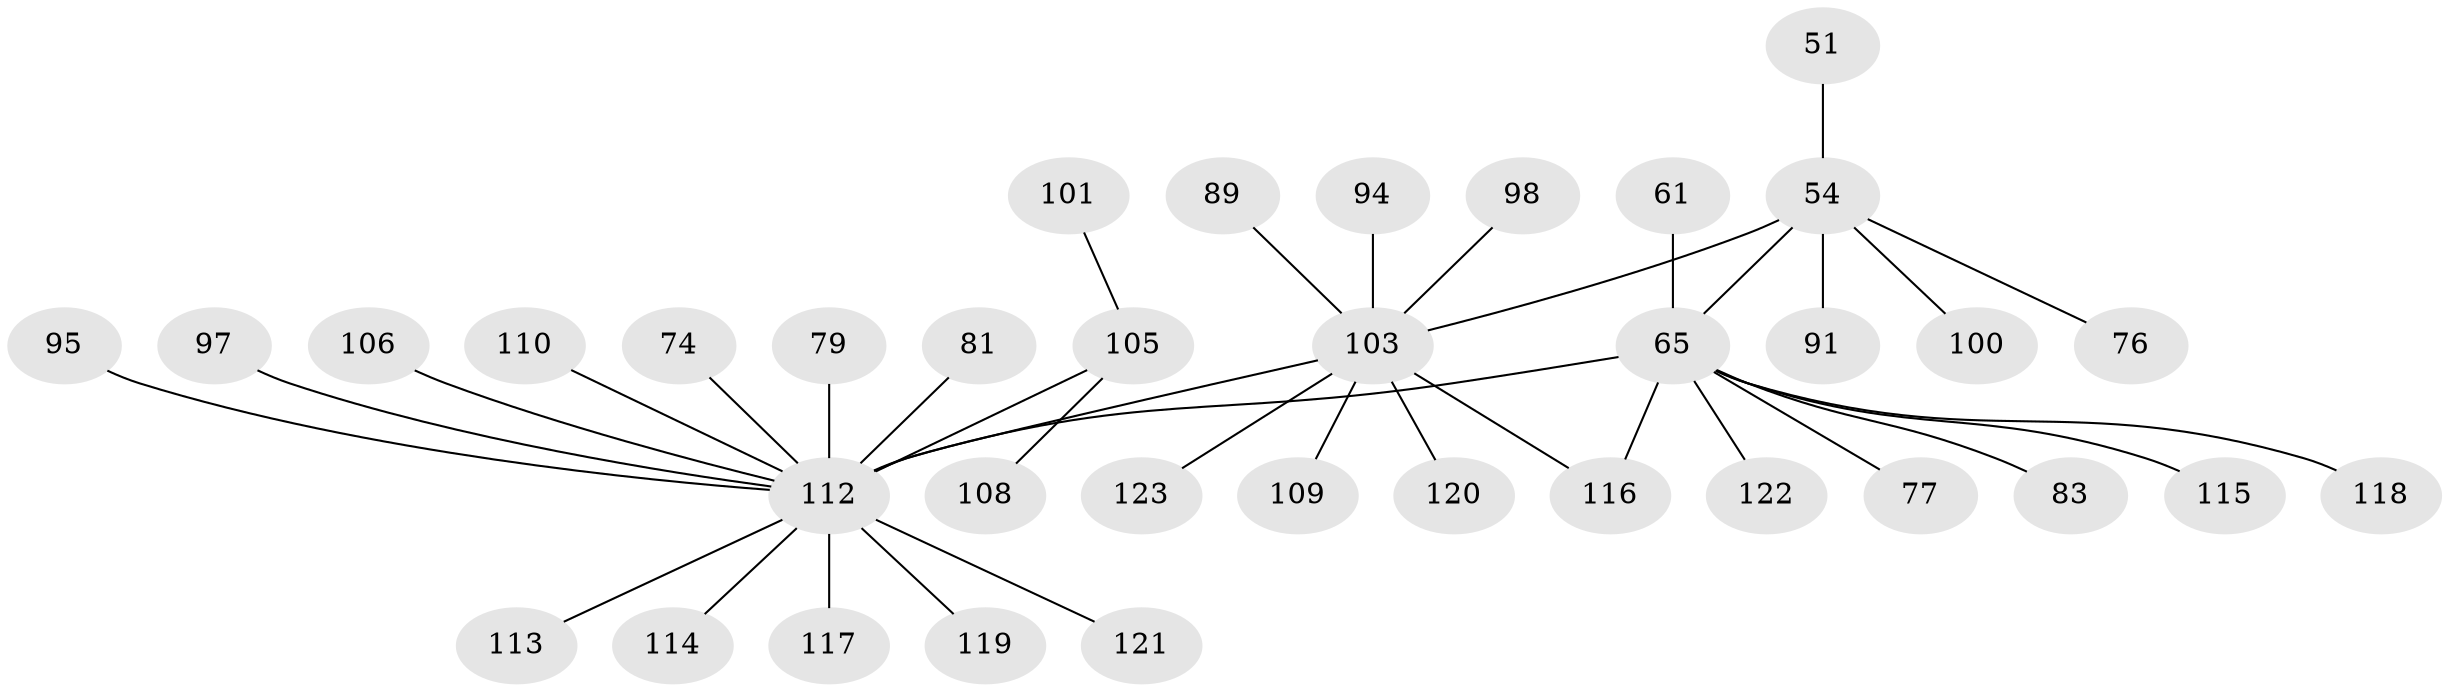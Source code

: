 // original degree distribution, {12: 0.008130081300813009, 3: 0.04065040650406504, 1: 0.6097560975609756, 18: 0.008130081300813009, 13: 0.008130081300813009, 2: 0.2032520325203252, 8: 0.008130081300813009, 6: 0.024390243902439025, 7: 0.016260162601626018, 5: 0.056910569105691054, 4: 0.016260162601626018}
// Generated by graph-tools (version 1.1) at 2025/51/03/04/25 21:51:33]
// undirected, 36 vertices, 37 edges
graph export_dot {
graph [start="1"]
  node [color=gray90,style=filled];
  51;
  54 [super="+14+46"];
  61 [super="+24"];
  65 [super="+4+11+20+26+55+60"];
  74;
  76;
  77;
  79;
  81;
  83;
  89 [super="+56+63"];
  91;
  94;
  95;
  97;
  98;
  100;
  101;
  103 [super="+70+87+78+72"];
  105 [super="+99"];
  106 [super="+88+102"];
  108;
  109;
  110;
  112 [super="+31+8+111+3+27+42+52+66+71"];
  113 [super="+17+30+44+68"];
  114 [super="+57+107"];
  115;
  116 [super="+25+59+28+58+73+93"];
  117 [super="+96"];
  118;
  119 [super="+45"];
  120;
  121;
  122 [super="+104"];
  123;
  51 -- 54;
  54 -- 76;
  54 -- 65 [weight=2];
  54 -- 100;
  54 -- 103 [weight=2];
  54 -- 91;
  61 -- 65;
  65 -- 77;
  65 -- 83;
  65 -- 112 [weight=3];
  65 -- 115;
  65 -- 116;
  65 -- 118;
  65 -- 122;
  74 -- 112;
  79 -- 112;
  81 -- 112;
  89 -- 103;
  94 -- 103;
  95 -- 112;
  97 -- 112;
  98 -- 103;
  101 -- 105;
  103 -- 123;
  103 -- 116 [weight=2];
  103 -- 120;
  103 -- 109;
  103 -- 112 [weight=3];
  105 -- 112 [weight=2];
  105 -- 108;
  106 -- 112;
  110 -- 112;
  112 -- 113;
  112 -- 114;
  112 -- 119;
  112 -- 117;
  112 -- 121;
}
